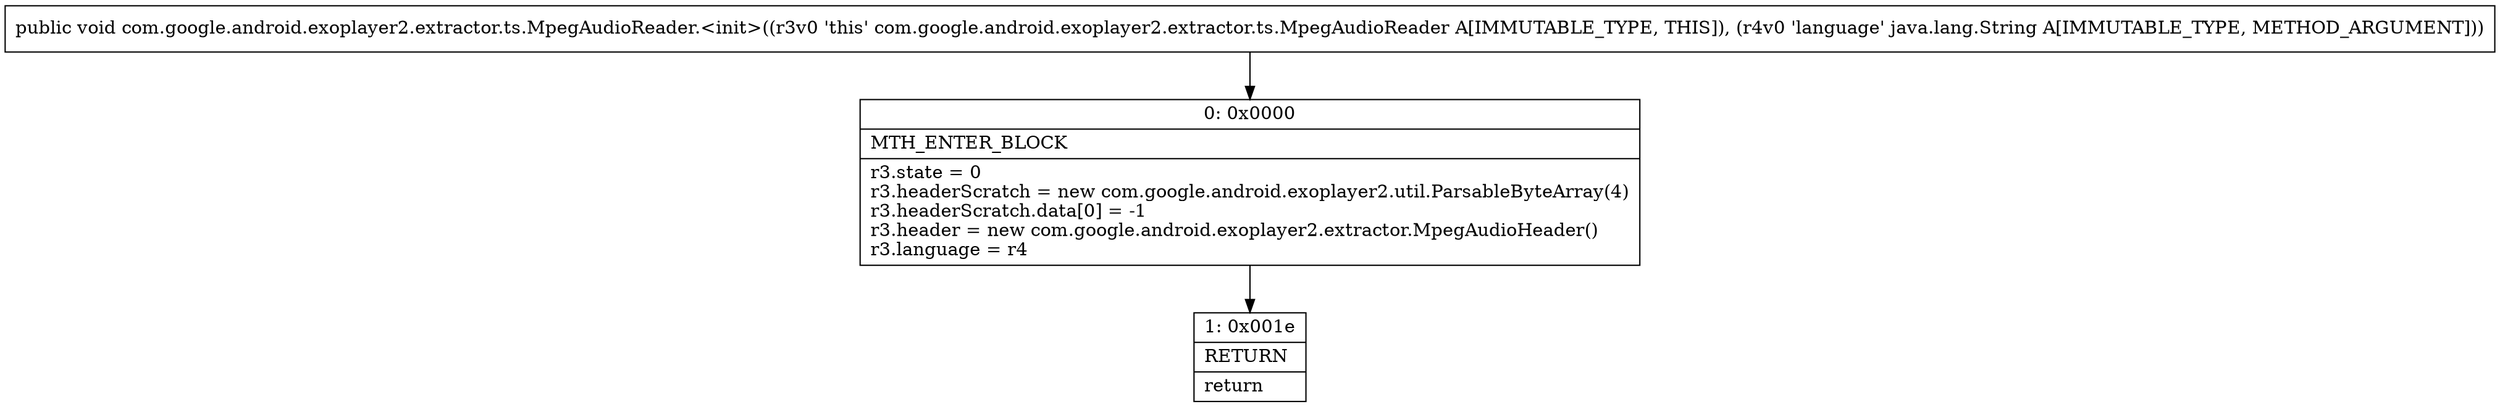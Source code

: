 digraph "CFG forcom.google.android.exoplayer2.extractor.ts.MpegAudioReader.\<init\>(Ljava\/lang\/String;)V" {
Node_0 [shape=record,label="{0\:\ 0x0000|MTH_ENTER_BLOCK\l|r3.state = 0\lr3.headerScratch = new com.google.android.exoplayer2.util.ParsableByteArray(4)\lr3.headerScratch.data[0] = \-1\lr3.header = new com.google.android.exoplayer2.extractor.MpegAudioHeader()\lr3.language = r4\l}"];
Node_1 [shape=record,label="{1\:\ 0x001e|RETURN\l|return\l}"];
MethodNode[shape=record,label="{public void com.google.android.exoplayer2.extractor.ts.MpegAudioReader.\<init\>((r3v0 'this' com.google.android.exoplayer2.extractor.ts.MpegAudioReader A[IMMUTABLE_TYPE, THIS]), (r4v0 'language' java.lang.String A[IMMUTABLE_TYPE, METHOD_ARGUMENT])) }"];
MethodNode -> Node_0;
Node_0 -> Node_1;
}

